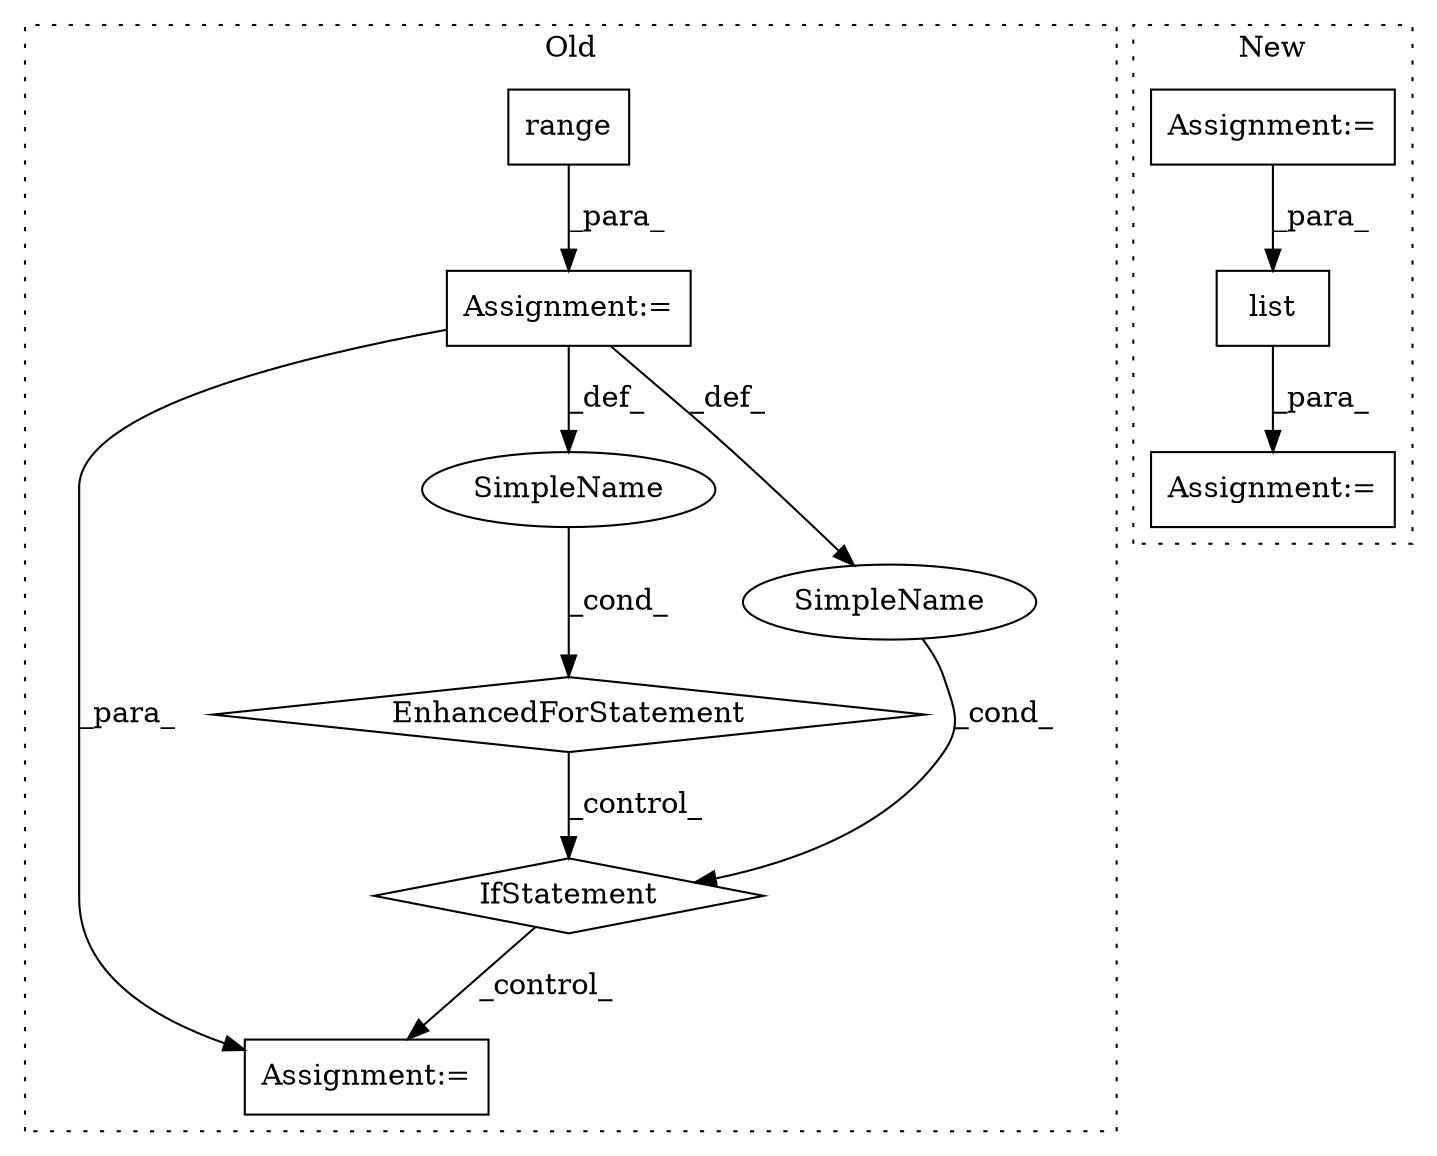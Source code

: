digraph G {
subgraph cluster0 {
1 [label="range" a="32" s="10582,10599" l="6,1" shape="box"];
3 [label="Assignment:=" a="7" s="10519,10600" l="53,2" shape="box"];
5 [label="EnhancedForStatement" a="70" s="10519,10600" l="53,2" shape="diamond"];
6 [label="Assignment:=" a="7" s="10923" l="1" shape="box"];
7 [label="SimpleName" a="42" s="10576" l="3" shape="ellipse"];
9 [label="IfStatement" a="25" s="10654,10708" l="4,2" shape="diamond"];
10 [label="SimpleName" a="42" s="" l="" shape="ellipse"];
label = "Old";
style="dotted";
}
subgraph cluster1 {
2 [label="list" a="32" s="10219,10246" l="5,1" shape="box"];
4 [label="Assignment:=" a="7" s="10206" l="1" shape="box"];
8 [label="Assignment:=" a="7" s="9564" l="3" shape="box"];
label = "New";
style="dotted";
}
1 -> 3 [label="_para_"];
2 -> 4 [label="_para_"];
3 -> 10 [label="_def_"];
3 -> 7 [label="_def_"];
3 -> 6 [label="_para_"];
5 -> 9 [label="_control_"];
7 -> 5 [label="_cond_"];
8 -> 2 [label="_para_"];
9 -> 6 [label="_control_"];
10 -> 9 [label="_cond_"];
}